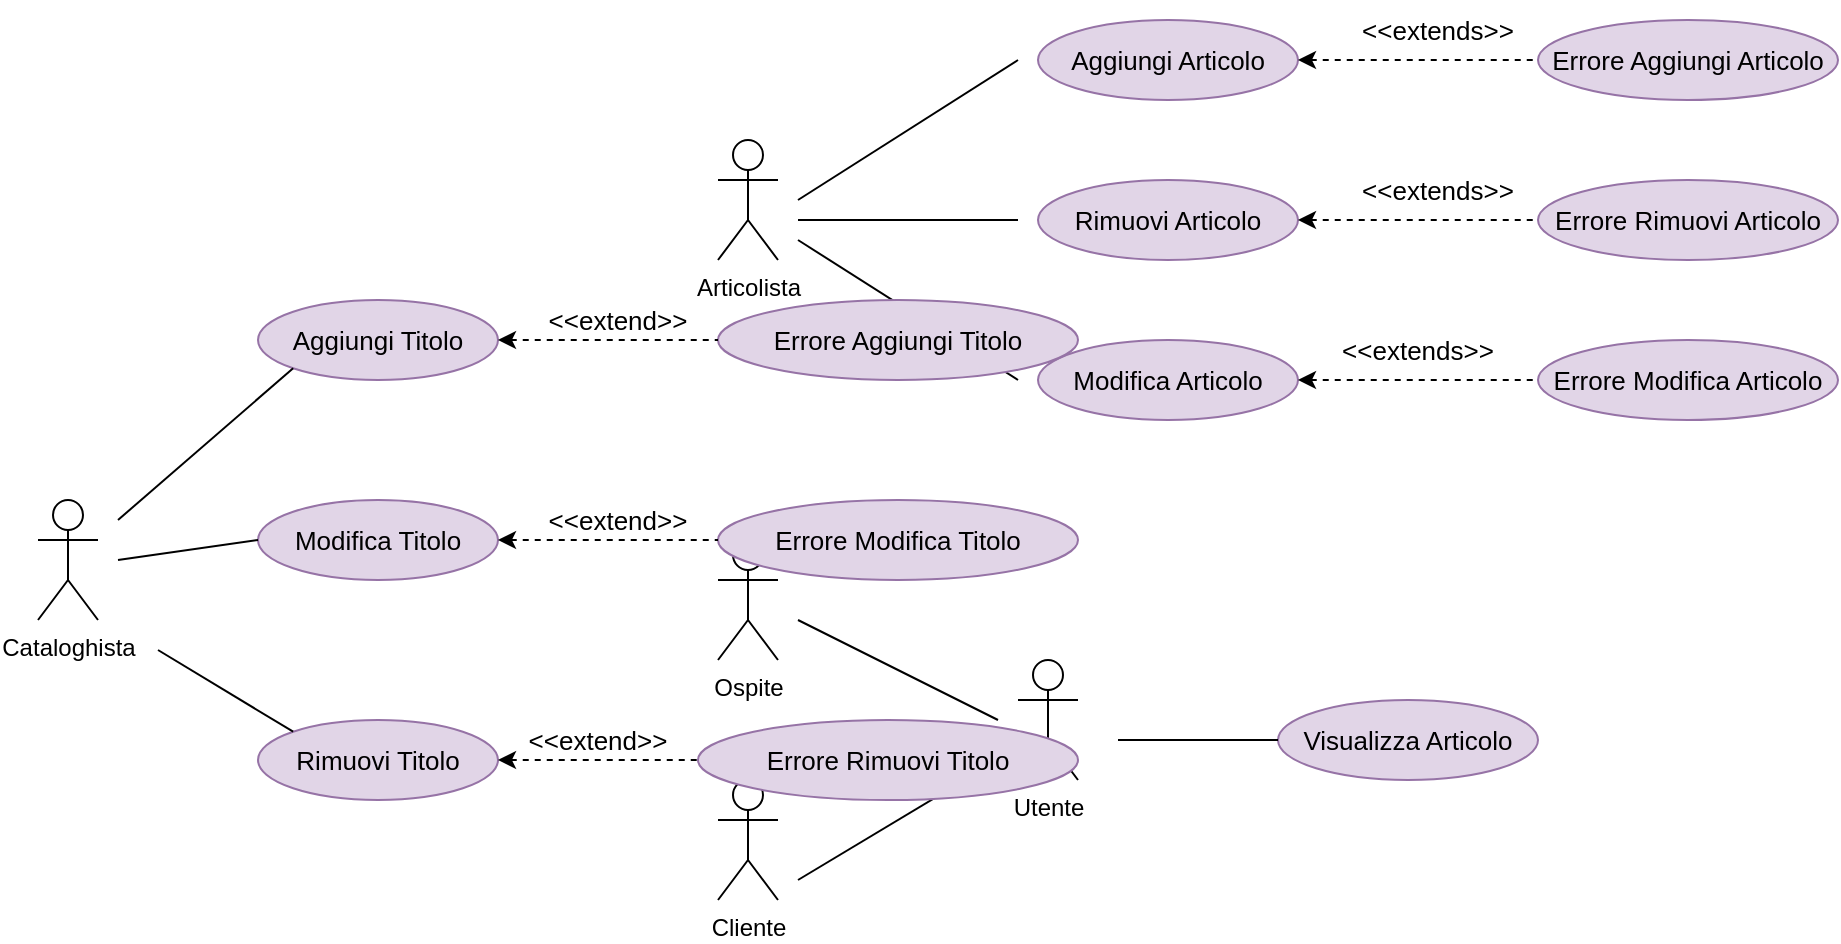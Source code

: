 <mxfile version="15.6.1" type="device"><diagram id="9pa9Qc_zhIx1I-RGO_0W" name="Page-1"><mxGraphModel dx="1511" dy="662" grid="1" gridSize="10" guides="1" tooltips="1" connect="1" arrows="1" fold="1" page="1" pageScale="1" pageWidth="827" pageHeight="1169" math="0" shadow="0"><root><mxCell id="0"/><mxCell id="1" parent="0"/><mxCell id="9z0nCscWXNnOBcSGAxE0-1" value="Ospite" style="shape=umlActor;verticalLabelPosition=bottom;verticalAlign=top;html=1;outlineConnect=0;" vertex="1" parent="1"><mxGeometry x="80" y="500" width="30" height="60" as="geometry"/></mxCell><mxCell id="9z0nCscWXNnOBcSGAxE0-2" value="Cliente&lt;br&gt;" style="shape=umlActor;verticalLabelPosition=bottom;verticalAlign=top;html=1;outlineConnect=0;" vertex="1" parent="1"><mxGeometry x="80" y="620" width="30" height="60" as="geometry"/></mxCell><mxCell id="9z0nCscWXNnOBcSGAxE0-4" value="Articolista&lt;br&gt;" style="shape=umlActor;verticalLabelPosition=bottom;verticalAlign=top;html=1;outlineConnect=0;" vertex="1" parent="1"><mxGeometry x="80" y="300" width="30" height="60" as="geometry"/></mxCell><mxCell id="9z0nCscWXNnOBcSGAxE0-6" value="Utente&lt;br&gt;" style="shape=umlActor;verticalLabelPosition=bottom;verticalAlign=top;html=1;outlineConnect=0;" vertex="1" parent="1"><mxGeometry x="230" y="560" width="30" height="60" as="geometry"/></mxCell><mxCell id="9z0nCscWXNnOBcSGAxE0-7" value="" style="endArrow=none;html=1;rounded=0;" edge="1" parent="1"><mxGeometry width="50" height="50" relative="1" as="geometry"><mxPoint x="120" y="670" as="sourcePoint"/><mxPoint x="220" y="610" as="targetPoint"/></mxGeometry></mxCell><mxCell id="9z0nCscWXNnOBcSGAxE0-8" value="" style="endArrow=none;html=1;rounded=0;" edge="1" parent="1"><mxGeometry width="50" height="50" relative="1" as="geometry"><mxPoint x="120" y="540" as="sourcePoint"/><mxPoint x="220" y="590" as="targetPoint"/></mxGeometry></mxCell><mxCell id="9z0nCscWXNnOBcSGAxE0-10" value="&lt;font style=&quot;font-size: 13px&quot;&gt;Visualizza Articolo&lt;/font&gt;" style="ellipse;whiteSpace=wrap;html=1;fillColor=#e1d5e7;strokeColor=#9673a6;" vertex="1" parent="1"><mxGeometry x="360" y="580" width="130" height="40" as="geometry"/></mxCell><mxCell id="9z0nCscWXNnOBcSGAxE0-11" value="" style="endArrow=none;html=1;rounded=0;fontSize=13;exitX=0;exitY=0.5;exitDx=0;exitDy=0;" edge="1" parent="1" source="9z0nCscWXNnOBcSGAxE0-10"><mxGeometry width="50" height="50" relative="1" as="geometry"><mxPoint x="440" y="670" as="sourcePoint"/><mxPoint x="280" y="600" as="targetPoint"/></mxGeometry></mxCell><mxCell id="9z0nCscWXNnOBcSGAxE0-12" value="Aggiungi Articolo" style="ellipse;whiteSpace=wrap;html=1;fontSize=13;fillColor=#e1d5e7;strokeColor=#9673a6;" vertex="1" parent="1"><mxGeometry x="240" y="240" width="130" height="40" as="geometry"/></mxCell><mxCell id="9z0nCscWXNnOBcSGAxE0-13" value="Rimuovi Articolo" style="ellipse;whiteSpace=wrap;html=1;fontSize=13;fillColor=#e1d5e7;strokeColor=#9673a6;" vertex="1" parent="1"><mxGeometry x="240" y="320" width="130" height="40" as="geometry"/></mxCell><mxCell id="9z0nCscWXNnOBcSGAxE0-14" value="Modifica Articolo" style="ellipse;whiteSpace=wrap;html=1;fontSize=13;fillColor=#e1d5e7;strokeColor=#9673a6;" vertex="1" parent="1"><mxGeometry x="240" y="400" width="130" height="40" as="geometry"/></mxCell><mxCell id="9z0nCscWXNnOBcSGAxE0-15" value="" style="endArrow=none;html=1;rounded=0;fontSize=13;" edge="1" parent="1"><mxGeometry width="50" height="50" relative="1" as="geometry"><mxPoint x="230" y="420" as="sourcePoint"/><mxPoint x="120" y="350" as="targetPoint"/></mxGeometry></mxCell><mxCell id="9z0nCscWXNnOBcSGAxE0-16" value="" style="endArrow=none;html=1;rounded=0;fontSize=13;" edge="1" parent="1"><mxGeometry width="50" height="50" relative="1" as="geometry"><mxPoint x="120" y="340" as="sourcePoint"/><mxPoint x="230" y="340" as="targetPoint"/></mxGeometry></mxCell><mxCell id="9z0nCscWXNnOBcSGAxE0-17" value="" style="endArrow=none;html=1;rounded=0;fontSize=13;" edge="1" parent="1"><mxGeometry width="50" height="50" relative="1" as="geometry"><mxPoint x="120" y="330" as="sourcePoint"/><mxPoint x="230" y="260" as="targetPoint"/></mxGeometry></mxCell><mxCell id="9z0nCscWXNnOBcSGAxE0-18" value="Errore Aggiungi Articolo" style="ellipse;whiteSpace=wrap;html=1;fontSize=13;fillColor=#e1d5e7;strokeColor=#9673a6;" vertex="1" parent="1"><mxGeometry x="490" y="240" width="150" height="40" as="geometry"/></mxCell><mxCell id="9z0nCscWXNnOBcSGAxE0-19" value="" style="endArrow=none;dashed=1;html=1;rounded=0;fontSize=13;startArrow=classic;startFill=1;entryX=0;entryY=0.5;entryDx=0;entryDy=0;exitX=1;exitY=0.5;exitDx=0;exitDy=0;" edge="1" parent="1" source="9z0nCscWXNnOBcSGAxE0-12" target="9z0nCscWXNnOBcSGAxE0-18"><mxGeometry width="50" height="50" relative="1" as="geometry"><mxPoint x="440" y="660" as="sourcePoint"/><mxPoint x="490" y="610" as="targetPoint"/></mxGeometry></mxCell><mxCell id="9z0nCscWXNnOBcSGAxE0-20" value="" style="endArrow=none;dashed=1;html=1;rounded=0;fontSize=13;startArrow=classic;startFill=1;entryX=0;entryY=0.5;entryDx=0;entryDy=0;exitX=1;exitY=0.5;exitDx=0;exitDy=0;" edge="1" target="9z0nCscWXNnOBcSGAxE0-21" parent="1"><mxGeometry width="50" height="50" relative="1" as="geometry"><mxPoint x="370" y="340" as="sourcePoint"/><mxPoint x="490" y="690" as="targetPoint"/></mxGeometry></mxCell><mxCell id="9z0nCscWXNnOBcSGAxE0-21" value="Errore Rimuovi Articolo" style="ellipse;whiteSpace=wrap;html=1;fontSize=13;fillColor=#e1d5e7;strokeColor=#9673a6;" vertex="1" parent="1"><mxGeometry x="490" y="320" width="150" height="40" as="geometry"/></mxCell><mxCell id="9z0nCscWXNnOBcSGAxE0-22" value="" style="endArrow=none;dashed=1;html=1;rounded=0;fontSize=13;startArrow=classic;startFill=1;entryX=0;entryY=0.5;entryDx=0;entryDy=0;exitX=1;exitY=0.5;exitDx=0;exitDy=0;" edge="1" target="9z0nCscWXNnOBcSGAxE0-23" parent="1"><mxGeometry width="50" height="50" relative="1" as="geometry"><mxPoint x="370" y="420" as="sourcePoint"/><mxPoint x="490" y="770" as="targetPoint"/></mxGeometry></mxCell><mxCell id="9z0nCscWXNnOBcSGAxE0-23" value="Errore Modifica Articolo" style="ellipse;whiteSpace=wrap;html=1;fontSize=13;fillColor=#e1d5e7;strokeColor=#9673a6;" vertex="1" parent="1"><mxGeometry x="490" y="400" width="150" height="40" as="geometry"/></mxCell><mxCell id="9z0nCscWXNnOBcSGAxE0-24" value="&amp;lt;&amp;lt;extends&amp;gt;&amp;gt;" style="text;html=1;strokeColor=none;fillColor=none;align=center;verticalAlign=middle;whiteSpace=wrap;rounded=0;fontSize=13;" vertex="1" parent="1"><mxGeometry x="390" y="390" width="80" height="30" as="geometry"/></mxCell><mxCell id="9z0nCscWXNnOBcSGAxE0-25" value="&amp;lt;&amp;lt;extends&amp;gt;&amp;gt;" style="text;html=1;strokeColor=none;fillColor=none;align=center;verticalAlign=middle;whiteSpace=wrap;rounded=0;fontSize=13;" vertex="1" parent="1"><mxGeometry x="400" y="230" width="80" height="30" as="geometry"/></mxCell><mxCell id="9z0nCscWXNnOBcSGAxE0-26" value="&amp;lt;&amp;lt;extends&amp;gt;&amp;gt;" style="text;html=1;strokeColor=none;fillColor=none;align=center;verticalAlign=middle;whiteSpace=wrap;rounded=0;fontSize=13;" vertex="1" parent="1"><mxGeometry x="400" y="310" width="80" height="30" as="geometry"/></mxCell><mxCell id="9z0nCscWXNnOBcSGAxE0-27" value="Cataloghista" style="shape=umlActor;verticalLabelPosition=bottom;verticalAlign=top;html=1;outlineConnect=0;" vertex="1" parent="1"><mxGeometry x="-260" y="480" width="30" height="60" as="geometry"/></mxCell><mxCell id="9z0nCscWXNnOBcSGAxE0-28" value="&lt;font style=&quot;font-size: 13px&quot;&gt;Aggiungi Titolo&lt;/font&gt;" style="ellipse;whiteSpace=wrap;html=1;fillColor=#e1d5e7;strokeColor=#9673a6;" vertex="1" parent="1"><mxGeometry x="-150" y="380" width="120" height="40" as="geometry"/></mxCell><mxCell id="9z0nCscWXNnOBcSGAxE0-29" value="&lt;font style=&quot;font-size: 13px&quot;&gt;Modifica Titolo&lt;/font&gt;" style="ellipse;whiteSpace=wrap;html=1;fillColor=#e1d5e7;strokeColor=#9673a6;" vertex="1" parent="1"><mxGeometry x="-150" y="480" width="120" height="40" as="geometry"/></mxCell><mxCell id="9z0nCscWXNnOBcSGAxE0-30" value="&lt;font style=&quot;font-size: 13px&quot;&gt;Rimuovi Titolo&lt;/font&gt;" style="ellipse;whiteSpace=wrap;html=1;fillColor=#e1d5e7;strokeColor=#9673a6;" vertex="1" parent="1"><mxGeometry x="-150" y="590" width="120" height="40" as="geometry"/></mxCell><mxCell id="9z0nCscWXNnOBcSGAxE0-31" value="&lt;font style=&quot;font-size: 13px&quot;&gt;Errore Modifica Titolo&lt;/font&gt;" style="ellipse;whiteSpace=wrap;html=1;fillColor=#e1d5e7;strokeColor=#9673a6;" vertex="1" parent="1"><mxGeometry x="80" y="480" width="180" height="40" as="geometry"/></mxCell><mxCell id="9z0nCscWXNnOBcSGAxE0-32" value="&lt;font style=&quot;font-size: 13px&quot;&gt;Errore Aggiungi Titolo&lt;/font&gt;" style="ellipse;whiteSpace=wrap;html=1;fillColor=#e1d5e7;strokeColor=#9673a6;" vertex="1" parent="1"><mxGeometry x="80" y="380" width="180" height="40" as="geometry"/></mxCell><mxCell id="9z0nCscWXNnOBcSGAxE0-33" value="&lt;font style=&quot;font-size: 13px&quot;&gt;Errore Rimuovi Titolo&lt;/font&gt;" style="ellipse;whiteSpace=wrap;html=1;fillColor=#e1d5e7;strokeColor=#9673a6;" vertex="1" parent="1"><mxGeometry x="70" y="590" width="190" height="40" as="geometry"/></mxCell><mxCell id="9z0nCscWXNnOBcSGAxE0-34" value="" style="endArrow=none;dashed=1;html=1;rounded=0;fontSize=13;startArrow=classic;startFill=1;exitX=1;exitY=0.5;exitDx=0;exitDy=0;entryX=0;entryY=0.5;entryDx=0;entryDy=0;" edge="1" parent="1" source="9z0nCscWXNnOBcSGAxE0-28" target="9z0nCscWXNnOBcSGAxE0-32"><mxGeometry width="50" height="50" relative="1" as="geometry"><mxPoint x="120" y="530" as="sourcePoint"/><mxPoint x="170" y="480" as="targetPoint"/></mxGeometry></mxCell><mxCell id="9z0nCscWXNnOBcSGAxE0-35" value="" style="endArrow=none;dashed=1;html=1;rounded=0;fontSize=13;startArrow=classic;startFill=1;exitX=1;exitY=0.5;exitDx=0;exitDy=0;entryX=0;entryY=0.5;entryDx=0;entryDy=0;" edge="1" parent="1" source="9z0nCscWXNnOBcSGAxE0-29" target="9z0nCscWXNnOBcSGAxE0-31"><mxGeometry width="50" height="50" relative="1" as="geometry"><mxPoint x="-30" y="540" as="sourcePoint"/><mxPoint x="80" y="540" as="targetPoint"/><Array as="points"/></mxGeometry></mxCell><mxCell id="9z0nCscWXNnOBcSGAxE0-36" value="" style="endArrow=none;dashed=1;html=1;rounded=0;fontSize=13;startArrow=classic;startFill=1;exitX=1;exitY=0.5;exitDx=0;exitDy=0;entryX=0;entryY=0.5;entryDx=0;entryDy=0;" edge="1" parent="1" source="9z0nCscWXNnOBcSGAxE0-30" target="9z0nCscWXNnOBcSGAxE0-33"><mxGeometry width="50" height="50" relative="1" as="geometry"><mxPoint x="-20" y="510" as="sourcePoint"/><mxPoint x="90" y="510" as="targetPoint"/><Array as="points"/></mxGeometry></mxCell><mxCell id="9z0nCscWXNnOBcSGAxE0-37" value="&amp;lt;&amp;lt;extend&amp;gt;&amp;gt;" style="text;html=1;strokeColor=none;fillColor=none;align=center;verticalAlign=middle;whiteSpace=wrap;rounded=0;fontSize=13;" vertex="1" parent="1"><mxGeometry x="10" y="380" width="40" height="20" as="geometry"/></mxCell><mxCell id="9z0nCscWXNnOBcSGAxE0-38" value="&amp;lt;&amp;lt;extend&amp;gt;&amp;gt;" style="text;html=1;strokeColor=none;fillColor=none;align=center;verticalAlign=middle;whiteSpace=wrap;rounded=0;fontSize=13;" vertex="1" parent="1"><mxGeometry x="10" y="480" width="40" height="20" as="geometry"/></mxCell><mxCell id="9z0nCscWXNnOBcSGAxE0-39" value="&amp;lt;&amp;lt;extend&amp;gt;&amp;gt;" style="text;html=1;strokeColor=none;fillColor=none;align=center;verticalAlign=middle;whiteSpace=wrap;rounded=0;fontSize=13;" vertex="1" parent="1"><mxGeometry y="590" width="40" height="20" as="geometry"/></mxCell><mxCell id="9z0nCscWXNnOBcSGAxE0-40" value="" style="endArrow=none;html=1;rounded=0;fontSize=13;entryX=0;entryY=1;entryDx=0;entryDy=0;" edge="1" parent="1" target="9z0nCscWXNnOBcSGAxE0-28"><mxGeometry width="50" height="50" relative="1" as="geometry"><mxPoint x="-220" y="490" as="sourcePoint"/><mxPoint x="-140" y="420" as="targetPoint"/></mxGeometry></mxCell><mxCell id="9z0nCscWXNnOBcSGAxE0-41" value="" style="endArrow=none;html=1;rounded=0;fontSize=13;exitX=0;exitY=0.5;exitDx=0;exitDy=0;" edge="1" parent="1" source="9z0nCscWXNnOBcSGAxE0-29"><mxGeometry width="50" height="50" relative="1" as="geometry"><mxPoint x="-160" y="500" as="sourcePoint"/><mxPoint x="-220" y="510" as="targetPoint"/></mxGeometry></mxCell><mxCell id="9z0nCscWXNnOBcSGAxE0-42" value="" style="endArrow=none;html=1;rounded=0;fontSize=13;exitX=0;exitY=0;exitDx=0;exitDy=0;" edge="1" parent="1" source="9z0nCscWXNnOBcSGAxE0-30"><mxGeometry width="50" height="50" relative="1" as="geometry"><mxPoint x="-160" y="590" as="sourcePoint"/><mxPoint x="-200" y="555" as="targetPoint"/></mxGeometry></mxCell></root></mxGraphModel></diagram></mxfile>